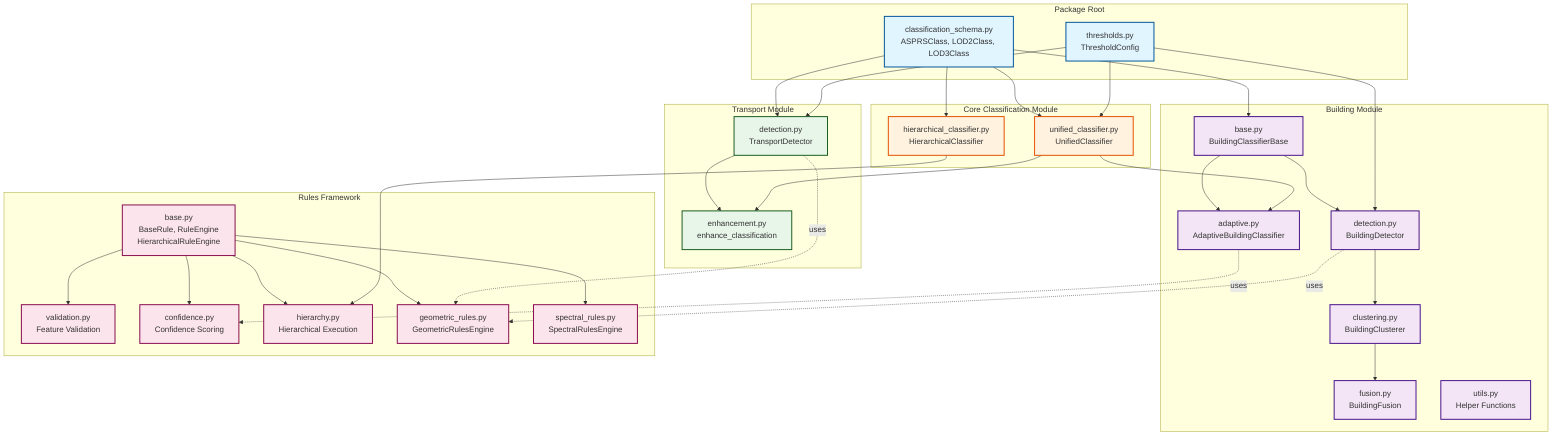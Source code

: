 %% Classification Module Structure
%% Shows the organization of the classification module

graph TB
    subgraph "Package Root"
        SCHEMA[classification_schema.py<br/>ASPRSClass, LOD2Class, LOD3Class]
        THRESH[thresholds.py<br/>ThresholdConfig]
    end

    subgraph "Core Classification Module"
        UNIFIED[unified_classifier.py<br/>UnifiedClassifier]
        HIERARCHICAL[hierarchical_classifier.py<br/>HierarchicalClassifier]
    end

    subgraph "Building Module"
        direction TB
        BUILD_BASE[base.py<br/>BuildingClassifierBase]
        BUILD_DETECT[detection.py<br/>BuildingDetector]
        BUILD_ADAPT[adaptive.py<br/>AdaptiveBuildingClassifier]
        BUILD_CLUSTER[clustering.py<br/>BuildingClusterer]
        BUILD_FUSION[fusion.py<br/>BuildingFusion]
        BUILD_UTILS[utils.py<br/>Helper Functions]
        
        BUILD_BASE --> BUILD_DETECT
        BUILD_BASE --> BUILD_ADAPT
        BUILD_DETECT --> BUILD_CLUSTER
        BUILD_CLUSTER --> BUILD_FUSION
    end

    subgraph "Transport Module"
        direction TB
        TRANS_DETECT[detection.py<br/>TransportDetector]
        TRANS_ENHANCE[enhancement.py<br/>enhance_classification]
        
        TRANS_DETECT --> TRANS_ENHANCE
    end

    subgraph "Rules Framework"
        direction TB
        RULES_BASE[base.py<br/>BaseRule, RuleEngine<br/>HierarchicalRuleEngine]
        RULES_VALID[validation.py<br/>Feature Validation]
        RULES_CONF[confidence.py<br/>Confidence Scoring]
        RULES_HIER[hierarchy.py<br/>Hierarchical Execution]
        RULES_GEO[geometric_rules.py<br/>GeometricRulesEngine]
        RULES_SPEC[spectral_rules.py<br/>SpectralRulesEngine]
        
        RULES_BASE --> RULES_VALID
        RULES_BASE --> RULES_CONF
        RULES_BASE --> RULES_HIER
        RULES_BASE --> RULES_GEO
        RULES_BASE --> RULES_SPEC
    end

    %% Dependencies
    SCHEMA --> UNIFIED
    SCHEMA --> HIERARCHICAL
    SCHEMA --> BUILD_BASE
    SCHEMA --> TRANS_DETECT
    
    THRESH --> UNIFIED
    THRESH --> BUILD_DETECT
    THRESH --> TRANS_DETECT
    
    UNIFIED --> BUILD_ADAPT
    UNIFIED --> TRANS_ENHANCE
    
    HIERARCHICAL --> RULES_HIER
    
    BUILD_DETECT -.uses.-> RULES_GEO
    TRANS_DETECT -.uses.-> RULES_GEO
    BUILD_ADAPT -.uses.-> RULES_CONF
    
    %% Styling
    classDef schema fill:#e1f5ff,stroke:#01579b,stroke-width:2px
    classDef core fill:#fff3e0,stroke:#e65100,stroke-width:2px
    classDef building fill:#f3e5f5,stroke:#4a148c,stroke-width:2px
    classDef transport fill:#e8f5e9,stroke:#1b5e20,stroke-width:2px
    classDef rules fill:#fce4ec,stroke:#880e4f,stroke-width:2px
    
    class SCHEMA,THRESH schema
    class UNIFIED,HIERARCHICAL core
    class BUILD_BASE,BUILD_DETECT,BUILD_ADAPT,BUILD_CLUSTER,BUILD_FUSION,BUILD_UTILS building
    class TRANS_DETECT,TRANS_ENHANCE transport
    class RULES_BASE,RULES_VALID,RULES_CONF,RULES_HIER,RULES_GEO,RULES_SPEC rules